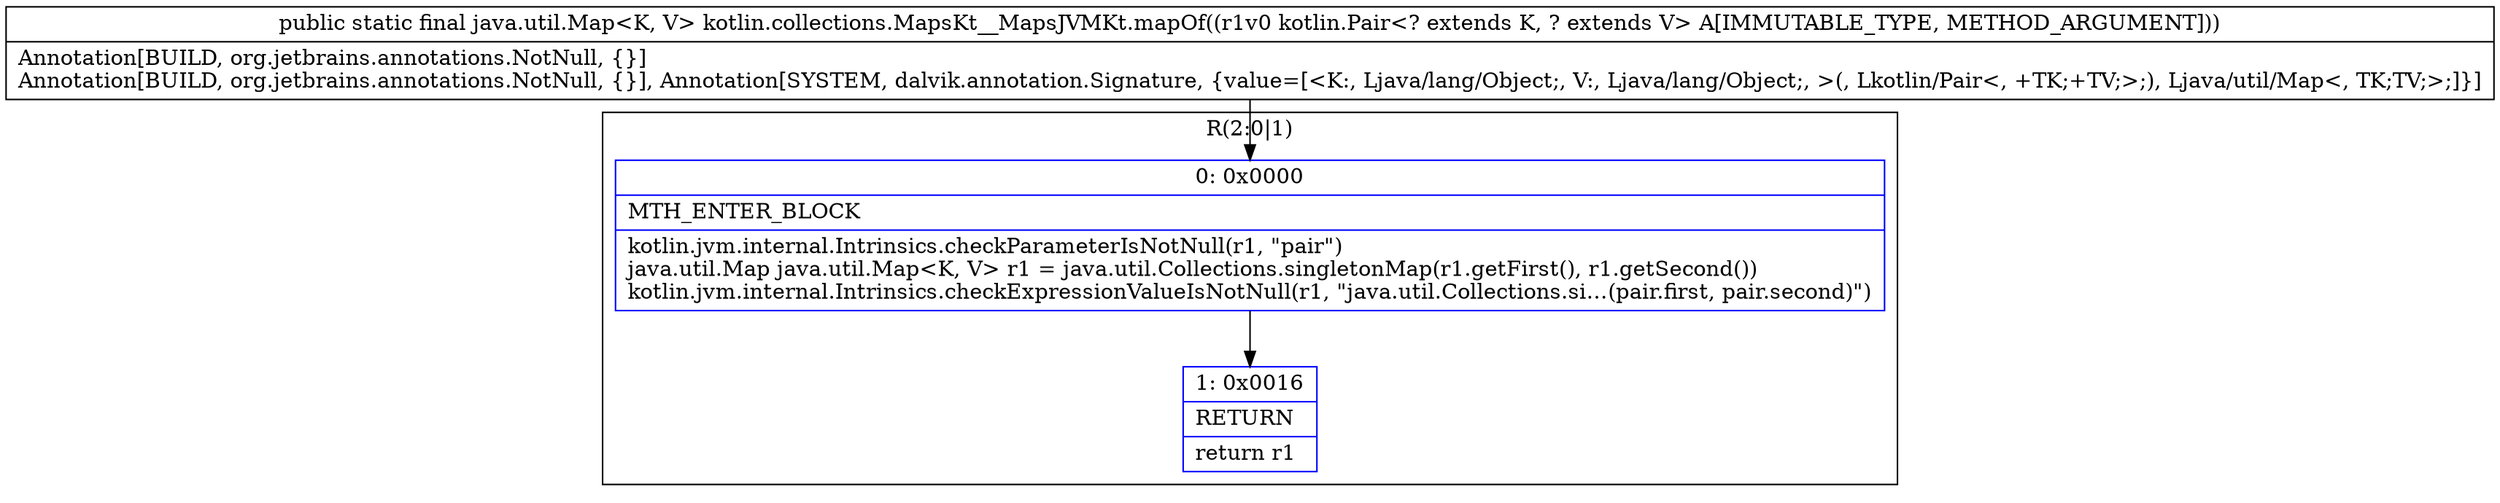 digraph "CFG forkotlin.collections.MapsKt__MapsJVMKt.mapOf(Lkotlin\/Pair;)Ljava\/util\/Map;" {
subgraph cluster_Region_21982266 {
label = "R(2:0|1)";
node [shape=record,color=blue];
Node_0 [shape=record,label="{0\:\ 0x0000|MTH_ENTER_BLOCK\l|kotlin.jvm.internal.Intrinsics.checkParameterIsNotNull(r1, \"pair\")\ljava.util.Map java.util.Map\<K, V\> r1 = java.util.Collections.singletonMap(r1.getFirst(), r1.getSecond())\lkotlin.jvm.internal.Intrinsics.checkExpressionValueIsNotNull(r1, \"java.util.Collections.si…(pair.first, pair.second)\")\l}"];
Node_1 [shape=record,label="{1\:\ 0x0016|RETURN\l|return r1\l}"];
}
MethodNode[shape=record,label="{public static final java.util.Map\<K, V\> kotlin.collections.MapsKt__MapsJVMKt.mapOf((r1v0 kotlin.Pair\<? extends K, ? extends V\> A[IMMUTABLE_TYPE, METHOD_ARGUMENT]))  | Annotation[BUILD, org.jetbrains.annotations.NotNull, \{\}]\lAnnotation[BUILD, org.jetbrains.annotations.NotNull, \{\}], Annotation[SYSTEM, dalvik.annotation.Signature, \{value=[\<K:, Ljava\/lang\/Object;, V:, Ljava\/lang\/Object;, \>(, Lkotlin\/Pair\<, +TK;+TV;\>;), Ljava\/util\/Map\<, TK;TV;\>;]\}]\l}"];
MethodNode -> Node_0;
Node_0 -> Node_1;
}

